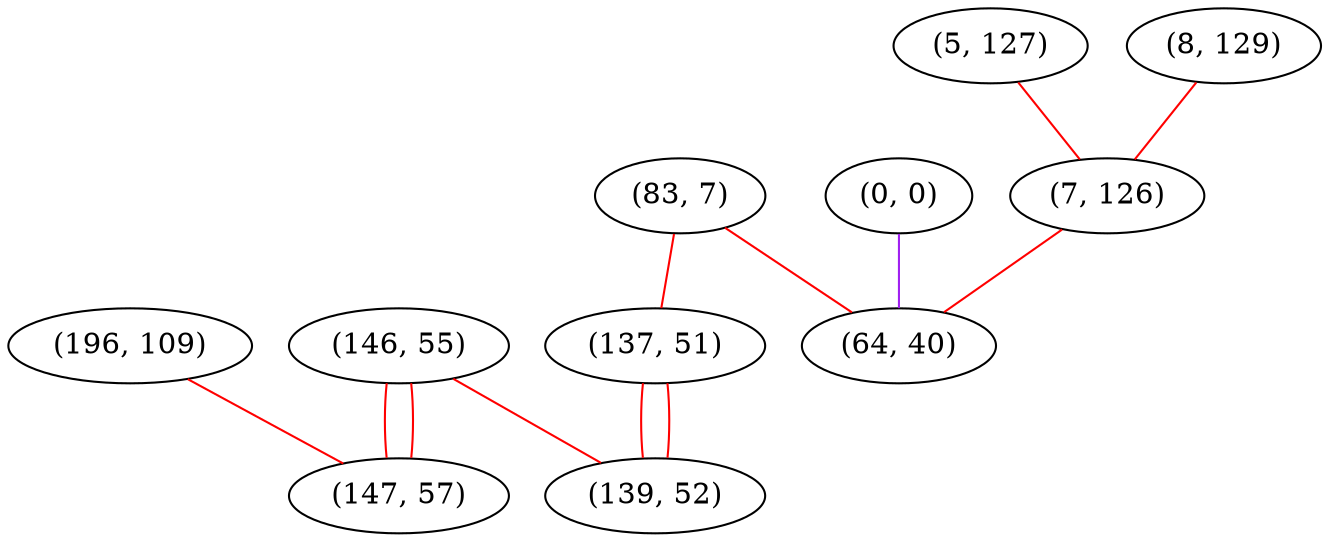 graph "" {
"(146, 55)";
"(5, 127)";
"(8, 129)";
"(83, 7)";
"(137, 51)";
"(0, 0)";
"(196, 109)";
"(7, 126)";
"(147, 57)";
"(139, 52)";
"(64, 40)";
"(146, 55)" -- "(147, 57)"  [color=red, key=0, weight=1];
"(146, 55)" -- "(147, 57)"  [color=red, key=1, weight=1];
"(146, 55)" -- "(139, 52)"  [color=red, key=0, weight=1];
"(5, 127)" -- "(7, 126)"  [color=red, key=0, weight=1];
"(8, 129)" -- "(7, 126)"  [color=red, key=0, weight=1];
"(83, 7)" -- "(64, 40)"  [color=red, key=0, weight=1];
"(83, 7)" -- "(137, 51)"  [color=red, key=0, weight=1];
"(137, 51)" -- "(139, 52)"  [color=red, key=0, weight=1];
"(137, 51)" -- "(139, 52)"  [color=red, key=1, weight=1];
"(0, 0)" -- "(64, 40)"  [color=purple, key=0, weight=4];
"(196, 109)" -- "(147, 57)"  [color=red, key=0, weight=1];
"(7, 126)" -- "(64, 40)"  [color=red, key=0, weight=1];
}
